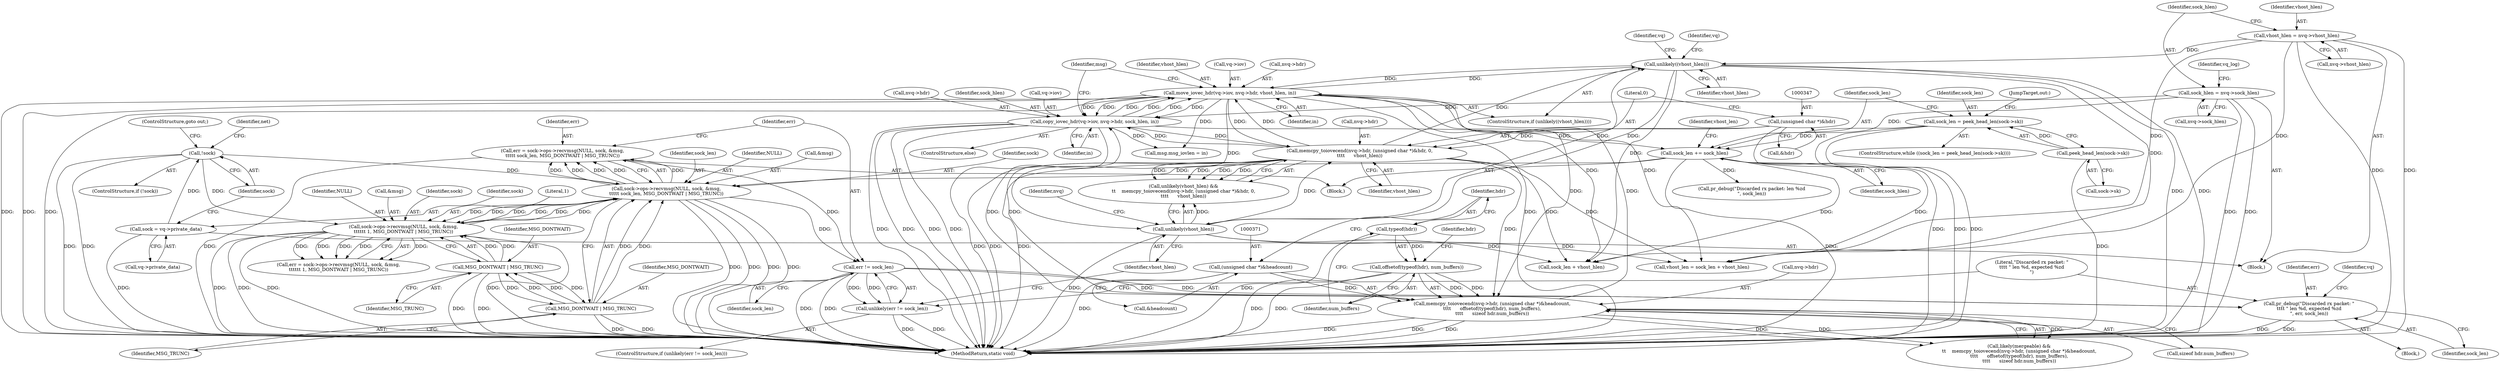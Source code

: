 digraph "0_linux_d8316f3991d207fe32881a9ac20241be8fa2bad0_0@API" {
"1000313" [label="(Call,err = sock->ops->recvmsg(NULL, sock, &msg,\n\t\t\t\t\t sock_len, MSG_DONTWAIT | MSG_TRUNC))"];
"1000315" [label="(Call,sock->ops->recvmsg(NULL, sock, &msg,\n\t\t\t\t\t sock_len, MSG_DONTWAIT | MSG_TRUNC))"];
"1000252" [label="(Call,sock->ops->recvmsg(NULL, sock, &msg,\n\t\t\t\t\t\t 1, MSG_DONTWAIT | MSG_TRUNC))"];
"1000158" [label="(Call,!sock)"];
"1000152" [label="(Call,sock = vq->private_data)"];
"1000258" [label="(Call,MSG_DONTWAIT | MSG_TRUNC)"];
"1000321" [label="(Call,MSG_DONTWAIT | MSG_TRUNC)"];
"1000207" [label="(Call,sock_len += sock_hlen)"];
"1000299" [label="(Call,copy_iovec_hdr(vq->iov, nvq->hdr, sock_hlen, in))"];
"1000289" [label="(Call,move_iovec_hdr(vq->iov, nvq->hdr, vhost_hlen, in))"];
"1000342" [label="(Call,memcpy_toiovecend(nvq->hdr, (unsigned char *)&hdr, 0,\n\t\t\t\t      vhost_hlen))"];
"1000346" [label="(Call,(unsigned char *)&hdr)"];
"1000340" [label="(Call,unlikely(vhost_hlen))"];
"1000287" [label="(Call,unlikely((vhost_hlen)))"];
"1000167" [label="(Call,vhost_hlen = nvq->vhost_hlen)"];
"1000366" [label="(Call,memcpy_toiovecend(nvq->hdr, (unsigned char *)&headcount,\n\t\t\t\t      offsetof(typeof(hdr), num_buffers),\n\t\t\t\t      sizeof hdr.num_buffers))"];
"1000370" [label="(Call,(unsigned char *)&headcount)"];
"1000374" [label="(Call,offsetof(typeof(hdr), num_buffers))"];
"1000375" [label="(Call,typeof(hdr))"];
"1000172" [label="(Call,sock_hlen = nvq->sock_hlen)"];
"1000200" [label="(Call,sock_len = peek_head_len(sock->sk))"];
"1000202" [label="(Call,peek_head_len(sock->sk))"];
"1000326" [label="(Call,err != sock_len)"];
"1000325" [label="(Call,unlikely(err != sock_len))"];
"1000330" [label="(Call,pr_debug(\"Discarded rx packet: \"\n\t\t\t\t \" len %d, expected %zd\n\", err, sock_len))"];
"1000340" [label="(Call,unlikely(vhost_hlen))"];
"1000172" [label="(Call,sock_hlen = nvq->sock_hlen)"];
"1000113" [label="(Block,)"];
"1000178" [label="(Identifier,vq_log)"];
"1000314" [label="(Identifier,err)"];
"1000351" [label="(Identifier,vhost_hlen)"];
"1000378" [label="(Call,sizeof hdr.num_buffers)"];
"1000423" [label="(JumpTarget,out:)"];
"1000260" [label="(Identifier,MSG_TRUNC)"];
"1000212" [label="(Call,sock_len + vhost_hlen)"];
"1000253" [label="(Identifier,NULL)"];
"1000321" [label="(Call,MSG_DONTWAIT | MSG_TRUNC)"];
"1000377" [label="(Identifier,num_buffers)"];
"1000154" [label="(Call,vq->private_data)"];
"1000320" [label="(Identifier,sock_len)"];
"1000152" [label="(Call,sock = vq->private_data)"];
"1000316" [label="(Identifier,NULL)"];
"1000367" [label="(Call,nvq->hdr)"];
"1000331" [label="(Literal,\"Discarded rx packet: \"\n\t\t\t\t \" len %d, expected %zd\n\")"];
"1000207" [label="(Call,sock_len += sock_hlen)"];
"1000289" [label="(Call,move_iovec_hdr(vq->iov, nvq->hdr, vhost_hlen, in))"];
"1000342" [label="(Call,memcpy_toiovecend(nvq->hdr, (unsigned char *)&hdr, 0,\n\t\t\t\t      vhost_hlen))"];
"1000313" [label="(Call,err = sock->ops->recvmsg(NULL, sock, &msg,\n\t\t\t\t\t sock_len, MSG_DONTWAIT | MSG_TRUNC))"];
"1000372" [label="(Call,&headcount)"];
"1000326" [label="(Call,err != sock_len)"];
"1000168" [label="(Identifier,vhost_hlen)"];
"1000429" [label="(MethodReturn,static void)"];
"1000375" [label="(Call,typeof(hdr))"];
"1000286" [label="(ControlStructure,if (unlikely((vhost_hlen))))"];
"1000315" [label="(Call,sock->ops->recvmsg(NULL, sock, &msg,\n\t\t\t\t\t sock_len, MSG_DONTWAIT | MSG_TRUNC))"];
"1000370" [label="(Call,(unsigned char *)&headcount)"];
"1000374" [label="(Call,offsetof(typeof(hdr), num_buffers))"];
"1000250" [label="(Call,err = sock->ops->recvmsg(NULL, sock, &msg,\n\t\t\t\t\t\t 1, MSG_DONTWAIT | MSG_TRUNC))"];
"1000203" [label="(Call,sock->sk)"];
"1000297" [label="(Identifier,in)"];
"1000350" [label="(Literal,0)"];
"1000328" [label="(Identifier,sock_len)"];
"1000327" [label="(Identifier,err)"];
"1000332" [label="(Identifier,err)"];
"1000333" [label="(Identifier,sock_len)"];
"1000206" [label="(Block,)"];
"1000318" [label="(Call,&msg)"];
"1000153" [label="(Identifier,sock)"];
"1000343" [label="(Call,nvq->hdr)"];
"1000158" [label="(Call,!sock)"];
"1000363" [label="(Call,likely(mergeable) &&\n\t\t    memcpy_toiovecend(nvq->hdr, (unsigned char *)&headcount,\n\t\t\t\t      offsetof(typeof(hdr), num_buffers),\n\t\t\t\t      sizeof hdr.num_buffers))"];
"1000335" [label="(Identifier,vq)"];
"1000380" [label="(Identifier,hdr)"];
"1000164" [label="(Identifier,net)"];
"1000324" [label="(ControlStructure,if (unlikely(err != sock_len)))"];
"1000325" [label="(Call,unlikely(err != sock_len))"];
"1000308" [label="(Call,msg.msg_iovlen = in)"];
"1000376" [label="(Identifier,hdr)"];
"1000209" [label="(Identifier,sock_hlen)"];
"1000200" [label="(Call,sock_len = peek_head_len(sock->sk))"];
"1000261" [label="(Call,pr_debug(\"Discarded rx packet: len %zd\n\", sock_len))"];
"1000307" [label="(Identifier,in)"];
"1000348" [label="(Call,&hdr)"];
"1000341" [label="(Identifier,vhost_hlen)"];
"1000300" [label="(Call,vq->iov)"];
"1000339" [label="(Call,unlikely(vhost_hlen) &&\n\t\t    memcpy_toiovecend(nvq->hdr, (unsigned char *)&hdr, 0,\n\t\t\t\t      vhost_hlen))"];
"1000293" [label="(Call,nvq->hdr)"];
"1000258" [label="(Call,MSG_DONTWAIT | MSG_TRUNC)"];
"1000306" [label="(Identifier,sock_hlen)"];
"1000160" [label="(ControlStructure,goto out;)"];
"1000301" [label="(Identifier,vq)"];
"1000346" [label="(Call,(unsigned char *)&hdr)"];
"1000208" [label="(Identifier,sock_len)"];
"1000322" [label="(Identifier,MSG_DONTWAIT)"];
"1000330" [label="(Call,pr_debug(\"Discarded rx packet: \"\n\t\t\t\t \" len %d, expected %zd\n\", err, sock_len))"];
"1000157" [label="(ControlStructure,if (!sock))"];
"1000211" [label="(Identifier,vhost_len)"];
"1000329" [label="(Block,)"];
"1000296" [label="(Identifier,vhost_hlen)"];
"1000317" [label="(Identifier,sock)"];
"1000255" [label="(Call,&msg)"];
"1000290" [label="(Call,vq->iov)"];
"1000201" [label="(Identifier,sock_len)"];
"1000291" [label="(Identifier,vq)"];
"1000299" [label="(Call,copy_iovec_hdr(vq->iov, nvq->hdr, sock_hlen, in))"];
"1000298" [label="(ControlStructure,else)"];
"1000310" [label="(Identifier,msg)"];
"1000303" [label="(Call,nvq->hdr)"];
"1000202" [label="(Call,peek_head_len(sock->sk))"];
"1000169" [label="(Call,nvq->vhost_hlen)"];
"1000259" [label="(Identifier,MSG_DONTWAIT)"];
"1000199" [label="(ControlStructure,while ((sock_len = peek_head_len(sock->sk))))"];
"1000323" [label="(Identifier,MSG_TRUNC)"];
"1000174" [label="(Call,nvq->sock_hlen)"];
"1000210" [label="(Call,vhost_len = sock_len + vhost_hlen)"];
"1000159" [label="(Identifier,sock)"];
"1000344" [label="(Identifier,nvq)"];
"1000252" [label="(Call,sock->ops->recvmsg(NULL, sock, &msg,\n\t\t\t\t\t\t 1, MSG_DONTWAIT | MSG_TRUNC))"];
"1000366" [label="(Call,memcpy_toiovecend(nvq->hdr, (unsigned char *)&headcount,\n\t\t\t\t      offsetof(typeof(hdr), num_buffers),\n\t\t\t\t      sizeof hdr.num_buffers))"];
"1000254" [label="(Identifier,sock)"];
"1000257" [label="(Literal,1)"];
"1000287" [label="(Call,unlikely((vhost_hlen)))"];
"1000173" [label="(Identifier,sock_hlen)"];
"1000167" [label="(Call,vhost_hlen = nvq->vhost_hlen)"];
"1000288" [label="(Identifier,vhost_hlen)"];
"1000313" -> "1000206"  [label="AST: "];
"1000313" -> "1000315"  [label="CFG: "];
"1000314" -> "1000313"  [label="AST: "];
"1000315" -> "1000313"  [label="AST: "];
"1000327" -> "1000313"  [label="CFG: "];
"1000313" -> "1000429"  [label="DDG: "];
"1000315" -> "1000313"  [label="DDG: "];
"1000315" -> "1000313"  [label="DDG: "];
"1000315" -> "1000313"  [label="DDG: "];
"1000315" -> "1000313"  [label="DDG: "];
"1000315" -> "1000313"  [label="DDG: "];
"1000313" -> "1000326"  [label="DDG: "];
"1000315" -> "1000321"  [label="CFG: "];
"1000316" -> "1000315"  [label="AST: "];
"1000317" -> "1000315"  [label="AST: "];
"1000318" -> "1000315"  [label="AST: "];
"1000320" -> "1000315"  [label="AST: "];
"1000321" -> "1000315"  [label="AST: "];
"1000315" -> "1000429"  [label="DDG: "];
"1000315" -> "1000429"  [label="DDG: "];
"1000315" -> "1000429"  [label="DDG: "];
"1000315" -> "1000429"  [label="DDG: "];
"1000315" -> "1000252"  [label="DDG: "];
"1000315" -> "1000252"  [label="DDG: "];
"1000315" -> "1000252"  [label="DDG: "];
"1000252" -> "1000315"  [label="DDG: "];
"1000252" -> "1000315"  [label="DDG: "];
"1000252" -> "1000315"  [label="DDG: "];
"1000158" -> "1000315"  [label="DDG: "];
"1000207" -> "1000315"  [label="DDG: "];
"1000321" -> "1000315"  [label="DDG: "];
"1000321" -> "1000315"  [label="DDG: "];
"1000315" -> "1000326"  [label="DDG: "];
"1000252" -> "1000250"  [label="AST: "];
"1000252" -> "1000258"  [label="CFG: "];
"1000253" -> "1000252"  [label="AST: "];
"1000254" -> "1000252"  [label="AST: "];
"1000255" -> "1000252"  [label="AST: "];
"1000257" -> "1000252"  [label="AST: "];
"1000258" -> "1000252"  [label="AST: "];
"1000250" -> "1000252"  [label="CFG: "];
"1000252" -> "1000429"  [label="DDG: "];
"1000252" -> "1000429"  [label="DDG: "];
"1000252" -> "1000429"  [label="DDG: "];
"1000252" -> "1000429"  [label="DDG: "];
"1000252" -> "1000250"  [label="DDG: "];
"1000252" -> "1000250"  [label="DDG: "];
"1000252" -> "1000250"  [label="DDG: "];
"1000252" -> "1000250"  [label="DDG: "];
"1000252" -> "1000250"  [label="DDG: "];
"1000158" -> "1000252"  [label="DDG: "];
"1000258" -> "1000252"  [label="DDG: "];
"1000258" -> "1000252"  [label="DDG: "];
"1000158" -> "1000157"  [label="AST: "];
"1000158" -> "1000159"  [label="CFG: "];
"1000159" -> "1000158"  [label="AST: "];
"1000160" -> "1000158"  [label="CFG: "];
"1000164" -> "1000158"  [label="CFG: "];
"1000158" -> "1000429"  [label="DDG: "];
"1000158" -> "1000429"  [label="DDG: "];
"1000152" -> "1000158"  [label="DDG: "];
"1000152" -> "1000113"  [label="AST: "];
"1000152" -> "1000154"  [label="CFG: "];
"1000153" -> "1000152"  [label="AST: "];
"1000154" -> "1000152"  [label="AST: "];
"1000159" -> "1000152"  [label="CFG: "];
"1000152" -> "1000429"  [label="DDG: "];
"1000258" -> "1000260"  [label="CFG: "];
"1000259" -> "1000258"  [label="AST: "];
"1000260" -> "1000258"  [label="AST: "];
"1000258" -> "1000429"  [label="DDG: "];
"1000258" -> "1000429"  [label="DDG: "];
"1000321" -> "1000258"  [label="DDG: "];
"1000321" -> "1000258"  [label="DDG: "];
"1000258" -> "1000321"  [label="DDG: "];
"1000258" -> "1000321"  [label="DDG: "];
"1000321" -> "1000323"  [label="CFG: "];
"1000322" -> "1000321"  [label="AST: "];
"1000323" -> "1000321"  [label="AST: "];
"1000321" -> "1000429"  [label="DDG: "];
"1000321" -> "1000429"  [label="DDG: "];
"1000207" -> "1000206"  [label="AST: "];
"1000207" -> "1000209"  [label="CFG: "];
"1000208" -> "1000207"  [label="AST: "];
"1000209" -> "1000207"  [label="AST: "];
"1000211" -> "1000207"  [label="CFG: "];
"1000207" -> "1000429"  [label="DDG: "];
"1000299" -> "1000207"  [label="DDG: "];
"1000172" -> "1000207"  [label="DDG: "];
"1000200" -> "1000207"  [label="DDG: "];
"1000207" -> "1000210"  [label="DDG: "];
"1000207" -> "1000212"  [label="DDG: "];
"1000207" -> "1000261"  [label="DDG: "];
"1000299" -> "1000298"  [label="AST: "];
"1000299" -> "1000307"  [label="CFG: "];
"1000300" -> "1000299"  [label="AST: "];
"1000303" -> "1000299"  [label="AST: "];
"1000306" -> "1000299"  [label="AST: "];
"1000307" -> "1000299"  [label="AST: "];
"1000310" -> "1000299"  [label="CFG: "];
"1000299" -> "1000429"  [label="DDG: "];
"1000299" -> "1000429"  [label="DDG: "];
"1000299" -> "1000429"  [label="DDG: "];
"1000299" -> "1000429"  [label="DDG: "];
"1000299" -> "1000289"  [label="DDG: "];
"1000299" -> "1000289"  [label="DDG: "];
"1000299" -> "1000289"  [label="DDG: "];
"1000289" -> "1000299"  [label="DDG: "];
"1000289" -> "1000299"  [label="DDG: "];
"1000289" -> "1000299"  [label="DDG: "];
"1000342" -> "1000299"  [label="DDG: "];
"1000366" -> "1000299"  [label="DDG: "];
"1000172" -> "1000299"  [label="DDG: "];
"1000299" -> "1000308"  [label="DDG: "];
"1000299" -> "1000342"  [label="DDG: "];
"1000299" -> "1000366"  [label="DDG: "];
"1000289" -> "1000286"  [label="AST: "];
"1000289" -> "1000297"  [label="CFG: "];
"1000290" -> "1000289"  [label="AST: "];
"1000293" -> "1000289"  [label="AST: "];
"1000296" -> "1000289"  [label="AST: "];
"1000297" -> "1000289"  [label="AST: "];
"1000310" -> "1000289"  [label="CFG: "];
"1000289" -> "1000429"  [label="DDG: "];
"1000289" -> "1000429"  [label="DDG: "];
"1000289" -> "1000429"  [label="DDG: "];
"1000289" -> "1000429"  [label="DDG: "];
"1000289" -> "1000210"  [label="DDG: "];
"1000289" -> "1000212"  [label="DDG: "];
"1000289" -> "1000287"  [label="DDG: "];
"1000342" -> "1000289"  [label="DDG: "];
"1000366" -> "1000289"  [label="DDG: "];
"1000287" -> "1000289"  [label="DDG: "];
"1000289" -> "1000308"  [label="DDG: "];
"1000289" -> "1000340"  [label="DDG: "];
"1000289" -> "1000342"  [label="DDG: "];
"1000289" -> "1000366"  [label="DDG: "];
"1000342" -> "1000339"  [label="AST: "];
"1000342" -> "1000351"  [label="CFG: "];
"1000343" -> "1000342"  [label="AST: "];
"1000346" -> "1000342"  [label="AST: "];
"1000350" -> "1000342"  [label="AST: "];
"1000351" -> "1000342"  [label="AST: "];
"1000339" -> "1000342"  [label="CFG: "];
"1000342" -> "1000429"  [label="DDG: "];
"1000342" -> "1000429"  [label="DDG: "];
"1000342" -> "1000429"  [label="DDG: "];
"1000342" -> "1000210"  [label="DDG: "];
"1000342" -> "1000212"  [label="DDG: "];
"1000342" -> "1000287"  [label="DDG: "];
"1000342" -> "1000339"  [label="DDG: "];
"1000342" -> "1000339"  [label="DDG: "];
"1000342" -> "1000339"  [label="DDG: "];
"1000342" -> "1000339"  [label="DDG: "];
"1000346" -> "1000342"  [label="DDG: "];
"1000340" -> "1000342"  [label="DDG: "];
"1000342" -> "1000366"  [label="DDG: "];
"1000346" -> "1000348"  [label="CFG: "];
"1000347" -> "1000346"  [label="AST: "];
"1000348" -> "1000346"  [label="AST: "];
"1000350" -> "1000346"  [label="CFG: "];
"1000346" -> "1000429"  [label="DDG: "];
"1000340" -> "1000339"  [label="AST: "];
"1000340" -> "1000341"  [label="CFG: "];
"1000341" -> "1000340"  [label="AST: "];
"1000344" -> "1000340"  [label="CFG: "];
"1000339" -> "1000340"  [label="CFG: "];
"1000340" -> "1000429"  [label="DDG: "];
"1000340" -> "1000210"  [label="DDG: "];
"1000340" -> "1000212"  [label="DDG: "];
"1000340" -> "1000287"  [label="DDG: "];
"1000340" -> "1000339"  [label="DDG: "];
"1000287" -> "1000340"  [label="DDG: "];
"1000287" -> "1000286"  [label="AST: "];
"1000287" -> "1000288"  [label="CFG: "];
"1000288" -> "1000287"  [label="AST: "];
"1000291" -> "1000287"  [label="CFG: "];
"1000301" -> "1000287"  [label="CFG: "];
"1000287" -> "1000429"  [label="DDG: "];
"1000287" -> "1000429"  [label="DDG: "];
"1000287" -> "1000210"  [label="DDG: "];
"1000287" -> "1000212"  [label="DDG: "];
"1000167" -> "1000287"  [label="DDG: "];
"1000167" -> "1000113"  [label="AST: "];
"1000167" -> "1000169"  [label="CFG: "];
"1000168" -> "1000167"  [label="AST: "];
"1000169" -> "1000167"  [label="AST: "];
"1000173" -> "1000167"  [label="CFG: "];
"1000167" -> "1000429"  [label="DDG: "];
"1000167" -> "1000429"  [label="DDG: "];
"1000167" -> "1000210"  [label="DDG: "];
"1000167" -> "1000212"  [label="DDG: "];
"1000366" -> "1000363"  [label="AST: "];
"1000366" -> "1000378"  [label="CFG: "];
"1000367" -> "1000366"  [label="AST: "];
"1000370" -> "1000366"  [label="AST: "];
"1000374" -> "1000366"  [label="AST: "];
"1000378" -> "1000366"  [label="AST: "];
"1000363" -> "1000366"  [label="CFG: "];
"1000366" -> "1000429"  [label="DDG: "];
"1000366" -> "1000429"  [label="DDG: "];
"1000366" -> "1000429"  [label="DDG: "];
"1000366" -> "1000363"  [label="DDG: "];
"1000366" -> "1000363"  [label="DDG: "];
"1000366" -> "1000363"  [label="DDG: "];
"1000370" -> "1000366"  [label="DDG: "];
"1000374" -> "1000366"  [label="DDG: "];
"1000374" -> "1000366"  [label="DDG: "];
"1000370" -> "1000372"  [label="CFG: "];
"1000371" -> "1000370"  [label="AST: "];
"1000372" -> "1000370"  [label="AST: "];
"1000376" -> "1000370"  [label="CFG: "];
"1000370" -> "1000429"  [label="DDG: "];
"1000374" -> "1000377"  [label="CFG: "];
"1000375" -> "1000374"  [label="AST: "];
"1000377" -> "1000374"  [label="AST: "];
"1000380" -> "1000374"  [label="CFG: "];
"1000374" -> "1000429"  [label="DDG: "];
"1000374" -> "1000429"  [label="DDG: "];
"1000375" -> "1000374"  [label="DDG: "];
"1000375" -> "1000376"  [label="CFG: "];
"1000376" -> "1000375"  [label="AST: "];
"1000377" -> "1000375"  [label="CFG: "];
"1000375" -> "1000429"  [label="DDG: "];
"1000172" -> "1000113"  [label="AST: "];
"1000172" -> "1000174"  [label="CFG: "];
"1000173" -> "1000172"  [label="AST: "];
"1000174" -> "1000172"  [label="AST: "];
"1000178" -> "1000172"  [label="CFG: "];
"1000172" -> "1000429"  [label="DDG: "];
"1000172" -> "1000429"  [label="DDG: "];
"1000200" -> "1000199"  [label="AST: "];
"1000200" -> "1000202"  [label="CFG: "];
"1000201" -> "1000200"  [label="AST: "];
"1000202" -> "1000200"  [label="AST: "];
"1000208" -> "1000200"  [label="CFG: "];
"1000423" -> "1000200"  [label="CFG: "];
"1000200" -> "1000429"  [label="DDG: "];
"1000200" -> "1000429"  [label="DDG: "];
"1000202" -> "1000200"  [label="DDG: "];
"1000202" -> "1000203"  [label="CFG: "];
"1000203" -> "1000202"  [label="AST: "];
"1000202" -> "1000429"  [label="DDG: "];
"1000326" -> "1000325"  [label="AST: "];
"1000326" -> "1000328"  [label="CFG: "];
"1000327" -> "1000326"  [label="AST: "];
"1000328" -> "1000326"  [label="AST: "];
"1000325" -> "1000326"  [label="CFG: "];
"1000326" -> "1000429"  [label="DDG: "];
"1000326" -> "1000429"  [label="DDG: "];
"1000326" -> "1000325"  [label="DDG: "];
"1000326" -> "1000325"  [label="DDG: "];
"1000326" -> "1000330"  [label="DDG: "];
"1000326" -> "1000330"  [label="DDG: "];
"1000325" -> "1000324"  [label="AST: "];
"1000331" -> "1000325"  [label="CFG: "];
"1000341" -> "1000325"  [label="CFG: "];
"1000325" -> "1000429"  [label="DDG: "];
"1000325" -> "1000429"  [label="DDG: "];
"1000330" -> "1000329"  [label="AST: "];
"1000330" -> "1000333"  [label="CFG: "];
"1000331" -> "1000330"  [label="AST: "];
"1000332" -> "1000330"  [label="AST: "];
"1000333" -> "1000330"  [label="AST: "];
"1000335" -> "1000330"  [label="CFG: "];
"1000330" -> "1000429"  [label="DDG: "];
"1000330" -> "1000429"  [label="DDG: "];
}
